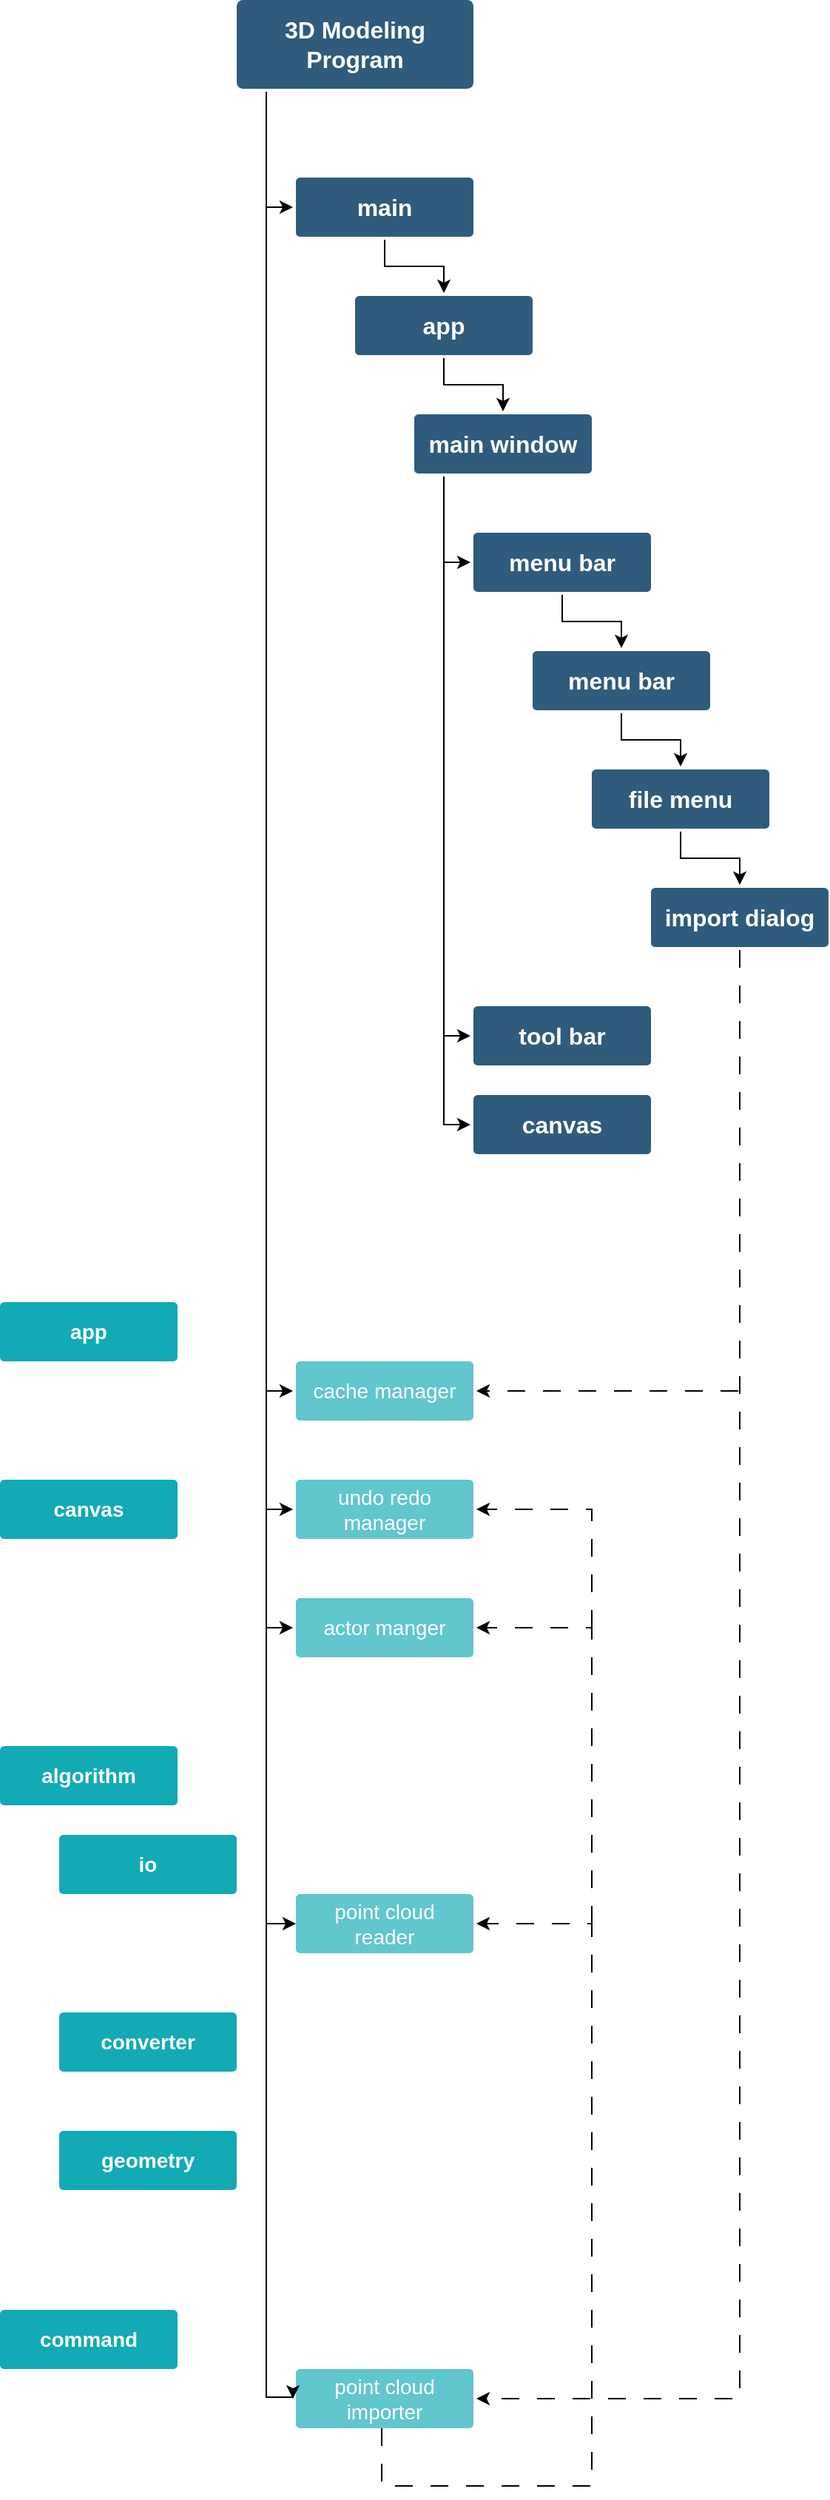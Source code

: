 <mxfile version="24.3.1" type="github">
  <diagram id="6a731a19-8d31-9384-78a2-239565b7b9f0" name="Page-1">
    <mxGraphModel dx="2607" dy="2169" grid="1" gridSize="10" guides="1" tooltips="1" connect="1" arrows="1" fold="1" page="1" pageScale="1" pageWidth="1169" pageHeight="827" background="none" math="0" shadow="0">
      <root>
        <mxCell id="0" />
        <mxCell id="1" parent="0" />
        <mxCell id="relSYcaTofAlhotltFk--1798" value="" style="edgeStyle=orthogonalEdgeStyle;rounded=0;orthogonalLoop=1;jettySize=auto;html=1;entryX=0;entryY=0.5;entryDx=0;entryDy=0;" edge="1" parent="1" source="1749" target="relSYcaTofAlhotltFk--1779">
          <mxGeometry relative="1" as="geometry">
            <Array as="points">
              <mxPoint x="220" y="-220" />
            </Array>
          </mxGeometry>
        </mxCell>
        <mxCell id="1749" value="3D Modeling Program" style="rounded=1;whiteSpace=wrap;html=1;shadow=0;labelBackgroundColor=none;strokeColor=none;strokeWidth=3;fillColor=#2F5B7C;fontFamily=Helvetica;fontSize=16;fontColor=#FFFFFF;align=center;fontStyle=1;spacing=5;arcSize=7;perimeterSpacing=2;" parent="1" vertex="1">
          <mxGeometry x="200" y="-360" width="160" height="60" as="geometry" />
        </mxCell>
        <mxCell id="1771" value="canvas" style="rounded=1;whiteSpace=wrap;html=1;shadow=0;labelBackgroundColor=none;strokeColor=none;strokeWidth=3;fillColor=#12aab5;fontFamily=Helvetica;fontSize=14;fontColor=#FFFFFF;align=center;spacing=5;fontStyle=1;arcSize=7;perimeterSpacing=2;" parent="1" vertex="1">
          <mxGeometry x="40" y="640" width="120" height="40" as="geometry" />
        </mxCell>
        <mxCell id="1778" value="actor manger" style="rounded=1;whiteSpace=wrap;html=1;shadow=0;labelBackgroundColor=none;strokeColor=none;strokeWidth=3;fillColor=#61c6ce;fontFamily=Helvetica;fontSize=14;fontColor=#FFFFFF;align=center;spacing=5;fontStyle=0;arcSize=7;perimeterSpacing=2;" parent="1" vertex="1">
          <mxGeometry x="240" y="720" width="120" height="40" as="geometry" />
        </mxCell>
        <mxCell id="relSYcaTofAlhotltFk--1799" value="" style="edgeStyle=orthogonalEdgeStyle;rounded=0;orthogonalLoop=1;jettySize=auto;html=1;" edge="1" parent="1" source="relSYcaTofAlhotltFk--1779" target="relSYcaTofAlhotltFk--1780">
          <mxGeometry relative="1" as="geometry" />
        </mxCell>
        <mxCell id="relSYcaTofAlhotltFk--1779" value="main" style="rounded=1;whiteSpace=wrap;html=1;shadow=0;labelBackgroundColor=none;strokeColor=none;strokeWidth=3;fillColor=#2F5B7C;fontFamily=Helvetica;fontSize=16;fontColor=#FFFFFF;align=center;fontStyle=1;spacing=5;arcSize=7;perimeterSpacing=2;" vertex="1" parent="1">
          <mxGeometry x="240" y="-240" width="120" height="40" as="geometry" />
        </mxCell>
        <mxCell id="relSYcaTofAlhotltFk--1800" value="" style="edgeStyle=orthogonalEdgeStyle;rounded=0;orthogonalLoop=1;jettySize=auto;html=1;" edge="1" parent="1" source="relSYcaTofAlhotltFk--1780" target="relSYcaTofAlhotltFk--1781">
          <mxGeometry relative="1" as="geometry" />
        </mxCell>
        <mxCell id="relSYcaTofAlhotltFk--1780" value="app" style="rounded=1;whiteSpace=wrap;html=1;shadow=0;labelBackgroundColor=none;strokeColor=none;strokeWidth=3;fillColor=#2F5B7C;fontFamily=Helvetica;fontSize=16;fontColor=#FFFFFF;align=center;fontStyle=1;spacing=5;arcSize=7;perimeterSpacing=2;" vertex="1" parent="1">
          <mxGeometry x="280" y="-160" width="120" height="40" as="geometry" />
        </mxCell>
        <mxCell id="relSYcaTofAlhotltFk--1801" value="" style="edgeStyle=orthogonalEdgeStyle;rounded=0;orthogonalLoop=1;jettySize=auto;html=1;entryX=0;entryY=0.5;entryDx=0;entryDy=0;" edge="1" parent="1" source="relSYcaTofAlhotltFk--1781" target="relSYcaTofAlhotltFk--1782">
          <mxGeometry relative="1" as="geometry">
            <Array as="points">
              <mxPoint x="340" y="20" />
            </Array>
          </mxGeometry>
        </mxCell>
        <mxCell id="relSYcaTofAlhotltFk--1781" value="main window" style="rounded=1;whiteSpace=wrap;html=1;shadow=0;labelBackgroundColor=none;strokeColor=none;strokeWidth=3;fillColor=#2F5B7C;fontFamily=Helvetica;fontSize=16;fontColor=#FFFFFF;align=center;fontStyle=1;spacing=5;arcSize=7;perimeterSpacing=2;" vertex="1" parent="1">
          <mxGeometry x="320" y="-80" width="120" height="40" as="geometry" />
        </mxCell>
        <mxCell id="relSYcaTofAlhotltFk--1802" value="" style="edgeStyle=orthogonalEdgeStyle;rounded=0;orthogonalLoop=1;jettySize=auto;html=1;" edge="1" parent="1" source="relSYcaTofAlhotltFk--1782" target="relSYcaTofAlhotltFk--1795">
          <mxGeometry relative="1" as="geometry" />
        </mxCell>
        <mxCell id="relSYcaTofAlhotltFk--1782" value="menu bar" style="rounded=1;whiteSpace=wrap;html=1;shadow=0;labelBackgroundColor=none;strokeColor=none;strokeWidth=3;fillColor=#2F5B7C;fontFamily=Helvetica;fontSize=16;fontColor=#FFFFFF;align=center;fontStyle=1;spacing=5;arcSize=7;perimeterSpacing=2;" vertex="1" parent="1">
          <mxGeometry x="360" width="120" height="40" as="geometry" />
        </mxCell>
        <mxCell id="relSYcaTofAlhotltFk--1783" value="tool bar" style="rounded=1;whiteSpace=wrap;html=1;shadow=0;labelBackgroundColor=none;strokeColor=none;strokeWidth=3;fillColor=#2F5B7C;fontFamily=Helvetica;fontSize=16;fontColor=#FFFFFF;align=center;fontStyle=1;spacing=5;arcSize=7;perimeterSpacing=2;" vertex="1" parent="1">
          <mxGeometry x="360" y="320" width="120" height="40" as="geometry" />
        </mxCell>
        <mxCell id="relSYcaTofAlhotltFk--1784" value="canvas" style="rounded=1;whiteSpace=wrap;html=1;shadow=0;labelBackgroundColor=none;strokeColor=none;strokeWidth=3;fillColor=#2F5B7C;fontFamily=Helvetica;fontSize=16;fontColor=#FFFFFF;align=center;fontStyle=1;spacing=5;arcSize=7;perimeterSpacing=2;" vertex="1" parent="1">
          <mxGeometry x="360" y="380" width="120" height="40" as="geometry" />
        </mxCell>
        <mxCell id="relSYcaTofAlhotltFk--1785" value="algorithm" style="rounded=1;whiteSpace=wrap;html=1;shadow=0;labelBackgroundColor=none;strokeColor=none;strokeWidth=3;fillColor=#12aab5;fontFamily=Helvetica;fontSize=14;fontColor=#FFFFFF;align=center;spacing=5;fontStyle=1;arcSize=7;perimeterSpacing=2;" vertex="1" parent="1">
          <mxGeometry x="40" y="820" width="120" height="40" as="geometry" />
        </mxCell>
        <mxCell id="relSYcaTofAlhotltFk--1786" value="command" style="rounded=1;whiteSpace=wrap;html=1;shadow=0;labelBackgroundColor=none;strokeColor=none;strokeWidth=3;fillColor=#12aab5;fontFamily=Helvetica;fontSize=14;fontColor=#FFFFFF;align=center;spacing=5;fontStyle=1;arcSize=7;perimeterSpacing=2;" vertex="1" parent="1">
          <mxGeometry x="40" y="1201" width="120" height="40" as="geometry" />
        </mxCell>
        <mxCell id="relSYcaTofAlhotltFk--1787" value="app" style="rounded=1;whiteSpace=wrap;html=1;shadow=0;labelBackgroundColor=none;strokeColor=none;strokeWidth=3;fillColor=#12aab5;fontFamily=Helvetica;fontSize=14;fontColor=#FFFFFF;align=center;spacing=5;fontStyle=1;arcSize=7;perimeterSpacing=2;" vertex="1" parent="1">
          <mxGeometry x="40" y="520" width="120" height="40" as="geometry" />
        </mxCell>
        <mxCell id="relSYcaTofAlhotltFk--1788" value="cache manager" style="rounded=1;whiteSpace=wrap;html=1;shadow=0;labelBackgroundColor=none;strokeColor=none;strokeWidth=3;fillColor=#61c6ce;fontFamily=Helvetica;fontSize=14;fontColor=#FFFFFF;align=center;spacing=5;fontStyle=0;arcSize=7;perimeterSpacing=2;" vertex="1" parent="1">
          <mxGeometry x="240" y="560" width="120" height="40" as="geometry" />
        </mxCell>
        <mxCell id="relSYcaTofAlhotltFk--1790" value="point cloud reader" style="rounded=1;whiteSpace=wrap;html=1;shadow=0;labelBackgroundColor=none;strokeColor=none;strokeWidth=3;fillColor=#61c6ce;fontFamily=Helvetica;fontSize=14;fontColor=#FFFFFF;align=center;spacing=5;fontStyle=0;arcSize=7;perimeterSpacing=2;" vertex="1" parent="1">
          <mxGeometry x="240" y="920" width="120" height="40" as="geometry" />
        </mxCell>
        <mxCell id="relSYcaTofAlhotltFk--1791" value="io" style="rounded=1;whiteSpace=wrap;html=1;shadow=0;labelBackgroundColor=none;strokeColor=none;strokeWidth=3;fillColor=#12aab5;fontFamily=Helvetica;fontSize=14;fontColor=#FFFFFF;align=center;spacing=5;fontStyle=1;arcSize=7;perimeterSpacing=2;" vertex="1" parent="1">
          <mxGeometry x="80" y="880" width="120" height="40" as="geometry" />
        </mxCell>
        <mxCell id="relSYcaTofAlhotltFk--1792" value="point cloud importer" style="rounded=1;whiteSpace=wrap;html=1;shadow=0;labelBackgroundColor=none;strokeColor=none;strokeWidth=3;fillColor=#61c6ce;fontFamily=Helvetica;fontSize=14;fontColor=#FFFFFF;align=center;spacing=5;fontStyle=0;arcSize=7;perimeterSpacing=2;" vertex="1" parent="1">
          <mxGeometry x="240" y="1241" width="120" height="40" as="geometry" />
        </mxCell>
        <mxCell id="relSYcaTofAlhotltFk--1793" value="converter" style="rounded=1;whiteSpace=wrap;html=1;shadow=0;labelBackgroundColor=none;strokeColor=none;strokeWidth=3;fillColor=#12aab5;fontFamily=Helvetica;fontSize=14;fontColor=#FFFFFF;align=center;spacing=5;fontStyle=1;arcSize=7;perimeterSpacing=2;" vertex="1" parent="1">
          <mxGeometry x="80" y="1000" width="120" height="40" as="geometry" />
        </mxCell>
        <mxCell id="relSYcaTofAlhotltFk--1794" value="geometry" style="rounded=1;whiteSpace=wrap;html=1;shadow=0;labelBackgroundColor=none;strokeColor=none;strokeWidth=3;fillColor=#12aab5;fontFamily=Helvetica;fontSize=14;fontColor=#FFFFFF;align=center;spacing=5;fontStyle=1;arcSize=7;perimeterSpacing=2;" vertex="1" parent="1">
          <mxGeometry x="80" y="1080" width="120" height="40" as="geometry" />
        </mxCell>
        <mxCell id="relSYcaTofAlhotltFk--1803" value="" style="edgeStyle=orthogonalEdgeStyle;rounded=0;orthogonalLoop=1;jettySize=auto;html=1;" edge="1" parent="1" source="relSYcaTofAlhotltFk--1795" target="relSYcaTofAlhotltFk--1796">
          <mxGeometry relative="1" as="geometry" />
        </mxCell>
        <mxCell id="relSYcaTofAlhotltFk--1795" value="menu bar" style="rounded=1;whiteSpace=wrap;html=1;shadow=0;labelBackgroundColor=none;strokeColor=none;strokeWidth=3;fillColor=#2F5B7C;fontFamily=Helvetica;fontSize=16;fontColor=#FFFFFF;align=center;fontStyle=1;spacing=5;arcSize=7;perimeterSpacing=2;" vertex="1" parent="1">
          <mxGeometry x="400" y="80" width="120" height="40" as="geometry" />
        </mxCell>
        <mxCell id="relSYcaTofAlhotltFk--1804" value="" style="edgeStyle=orthogonalEdgeStyle;rounded=0;orthogonalLoop=1;jettySize=auto;html=1;" edge="1" parent="1" source="relSYcaTofAlhotltFk--1796" target="relSYcaTofAlhotltFk--1797">
          <mxGeometry relative="1" as="geometry" />
        </mxCell>
        <mxCell id="relSYcaTofAlhotltFk--1796" value="file menu" style="rounded=1;whiteSpace=wrap;html=1;shadow=0;labelBackgroundColor=none;strokeColor=none;strokeWidth=3;fillColor=#2F5B7C;fontFamily=Helvetica;fontSize=16;fontColor=#FFFFFF;align=center;fontStyle=1;spacing=5;arcSize=7;perimeterSpacing=2;" vertex="1" parent="1">
          <mxGeometry x="440" y="160" width="120" height="40" as="geometry" />
        </mxCell>
        <mxCell id="relSYcaTofAlhotltFk--1805" style="edgeStyle=orthogonalEdgeStyle;rounded=0;orthogonalLoop=1;jettySize=auto;html=1;entryX=1;entryY=0.5;entryDx=0;entryDy=0;dashed=1;dashPattern=12 12;exitX=0.5;exitY=1;exitDx=0;exitDy=0;" edge="1" parent="1" source="relSYcaTofAlhotltFk--1797" target="relSYcaTofAlhotltFk--1792">
          <mxGeometry relative="1" as="geometry">
            <Array as="points">
              <mxPoint x="540" y="1261" />
            </Array>
          </mxGeometry>
        </mxCell>
        <mxCell id="relSYcaTofAlhotltFk--1797" value="import dialog" style="rounded=1;whiteSpace=wrap;html=1;shadow=0;labelBackgroundColor=none;strokeColor=none;strokeWidth=3;fillColor=#2F5B7C;fontFamily=Helvetica;fontSize=16;fontColor=#FFFFFF;align=center;fontStyle=1;spacing=5;arcSize=7;perimeterSpacing=2;" vertex="1" parent="1">
          <mxGeometry x="480" y="240" width="120" height="40" as="geometry" />
        </mxCell>
        <mxCell id="relSYcaTofAlhotltFk--1806" value="" style="edgeStyle=orthogonalEdgeStyle;rounded=0;orthogonalLoop=1;jettySize=auto;html=1;entryX=0;entryY=0.5;entryDx=0;entryDy=0;" edge="1" parent="1" target="relSYcaTofAlhotltFk--1788">
          <mxGeometry relative="1" as="geometry">
            <mxPoint x="220" y="-220" as="sourcePoint" />
            <mxPoint x="300" y="-214" as="targetPoint" />
            <Array as="points">
              <mxPoint x="220" y="580" />
            </Array>
          </mxGeometry>
        </mxCell>
        <mxCell id="relSYcaTofAlhotltFk--1808" value="" style="edgeStyle=orthogonalEdgeStyle;rounded=0;orthogonalLoop=1;jettySize=auto;html=1;entryX=0;entryY=0.5;entryDx=0;entryDy=0;" edge="1" parent="1" target="relSYcaTofAlhotltFk--1817">
          <mxGeometry relative="1" as="geometry">
            <mxPoint x="220" y="580" as="sourcePoint" />
            <mxPoint x="240" y="1380" as="targetPoint" />
            <Array as="points">
              <mxPoint x="220" y="660" />
            </Array>
          </mxGeometry>
        </mxCell>
        <mxCell id="relSYcaTofAlhotltFk--1810" value="" style="edgeStyle=orthogonalEdgeStyle;rounded=0;orthogonalLoop=1;jettySize=auto;html=1;entryX=0;entryY=0.5;entryDx=0;entryDy=0;" edge="1" parent="1">
          <mxGeometry relative="1" as="geometry">
            <mxPoint x="220" y="740" as="sourcePoint" />
            <mxPoint x="240" y="940" as="targetPoint" />
            <Array as="points">
              <mxPoint x="220" y="940" />
            </Array>
          </mxGeometry>
        </mxCell>
        <mxCell id="relSYcaTofAlhotltFk--1811" value="" style="edgeStyle=orthogonalEdgeStyle;rounded=0;orthogonalLoop=1;jettySize=auto;html=1;entryX=0;entryY=0.5;entryDx=0;entryDy=0;" edge="1" parent="1" target="relSYcaTofAlhotltFk--1792">
          <mxGeometry relative="1" as="geometry">
            <mxPoint x="220" y="940" as="sourcePoint" />
            <mxPoint x="240" y="1180" as="targetPoint" />
            <Array as="points">
              <mxPoint x="220" y="1260" />
              <mxPoint x="238" y="1260" />
            </Array>
          </mxGeometry>
        </mxCell>
        <mxCell id="relSYcaTofAlhotltFk--1812" value="" style="edgeStyle=orthogonalEdgeStyle;rounded=0;orthogonalLoop=1;jettySize=auto;html=1;entryX=0;entryY=0.5;entryDx=0;entryDy=0;" edge="1" parent="1" target="relSYcaTofAlhotltFk--1783">
          <mxGeometry relative="1" as="geometry">
            <mxPoint x="340" y="20" as="sourcePoint" />
            <mxPoint x="360" y="79.97" as="targetPoint" />
            <Array as="points">
              <mxPoint x="340" y="340" />
            </Array>
          </mxGeometry>
        </mxCell>
        <mxCell id="relSYcaTofAlhotltFk--1813" value="" style="edgeStyle=orthogonalEdgeStyle;rounded=0;orthogonalLoop=1;jettySize=auto;html=1;entryX=0;entryY=0.5;entryDx=0;entryDy=0;" edge="1" parent="1" target="relSYcaTofAlhotltFk--1784">
          <mxGeometry relative="1" as="geometry">
            <mxPoint x="342" y="340" as="sourcePoint" />
            <mxPoint x="360" y="660" as="targetPoint" />
            <Array as="points">
              <mxPoint x="340" y="340" />
              <mxPoint x="340" y="400" />
            </Array>
          </mxGeometry>
        </mxCell>
        <mxCell id="relSYcaTofAlhotltFk--1814" style="edgeStyle=orthogonalEdgeStyle;rounded=0;orthogonalLoop=1;jettySize=auto;html=1;dashed=1;dashPattern=12 12;entryX=1;entryY=0.5;entryDx=0;entryDy=0;" edge="1" parent="1" target="relSYcaTofAlhotltFk--1788">
          <mxGeometry relative="1" as="geometry">
            <mxPoint x="539" y="580" as="sourcePoint" />
            <mxPoint x="390" y="710" as="targetPoint" />
            <Array as="points">
              <mxPoint x="539" y="580" />
            </Array>
          </mxGeometry>
        </mxCell>
        <mxCell id="relSYcaTofAlhotltFk--1815" style="edgeStyle=orthogonalEdgeStyle;rounded=0;orthogonalLoop=1;jettySize=auto;html=1;dashed=1;dashPattern=12 12;exitX=0.5;exitY=1;exitDx=0;exitDy=0;entryX=1;entryY=0.5;entryDx=0;entryDy=0;" edge="1" parent="1" target="relSYcaTofAlhotltFk--1790">
          <mxGeometry relative="1" as="geometry">
            <mxPoint x="298" y="1281" as="sourcePoint" />
            <mxPoint x="430" y="1200" as="targetPoint" />
            <Array as="points">
              <mxPoint x="298" y="1320" />
              <mxPoint x="440" y="1320" />
              <mxPoint x="440" y="940" />
            </Array>
          </mxGeometry>
        </mxCell>
        <mxCell id="relSYcaTofAlhotltFk--1816" style="edgeStyle=orthogonalEdgeStyle;rounded=0;orthogonalLoop=1;jettySize=auto;html=1;dashed=1;dashPattern=12 12;entryX=1;entryY=0.5;entryDx=0;entryDy=0;" edge="1" parent="1" target="1778">
          <mxGeometry relative="1" as="geometry">
            <mxPoint x="440" y="940" as="sourcePoint" />
            <mxPoint x="384" y="790" as="targetPoint" />
            <Array as="points">
              <mxPoint x="440" y="740" />
            </Array>
          </mxGeometry>
        </mxCell>
        <mxCell id="relSYcaTofAlhotltFk--1817" value="undo redo manager" style="rounded=1;whiteSpace=wrap;html=1;shadow=0;labelBackgroundColor=none;strokeColor=none;strokeWidth=3;fillColor=#61c6ce;fontFamily=Helvetica;fontSize=14;fontColor=#FFFFFF;align=center;spacing=5;fontStyle=0;arcSize=7;perimeterSpacing=2;" vertex="1" parent="1">
          <mxGeometry x="240" y="640" width="120" height="40" as="geometry" />
        </mxCell>
        <mxCell id="relSYcaTofAlhotltFk--1818" value="" style="edgeStyle=orthogonalEdgeStyle;rounded=0;orthogonalLoop=1;jettySize=auto;html=1;entryX=0;entryY=0.5;entryDx=0;entryDy=0;" edge="1" parent="1" target="1778">
          <mxGeometry relative="1" as="geometry">
            <mxPoint x="220" y="660" as="sourcePoint" />
            <mxPoint x="240" y="700" as="targetPoint" />
            <Array as="points">
              <mxPoint x="220" y="740" />
            </Array>
          </mxGeometry>
        </mxCell>
        <mxCell id="relSYcaTofAlhotltFk--1819" style="edgeStyle=orthogonalEdgeStyle;rounded=0;orthogonalLoop=1;jettySize=auto;html=1;dashed=1;dashPattern=12 12;entryX=1;entryY=0.5;entryDx=0;entryDy=0;" edge="1" parent="1">
          <mxGeometry relative="1" as="geometry">
            <mxPoint x="440" y="740" as="sourcePoint" />
            <mxPoint x="362" y="660" as="targetPoint" />
            <Array as="points">
              <mxPoint x="440" y="660" />
            </Array>
          </mxGeometry>
        </mxCell>
      </root>
    </mxGraphModel>
  </diagram>
</mxfile>
